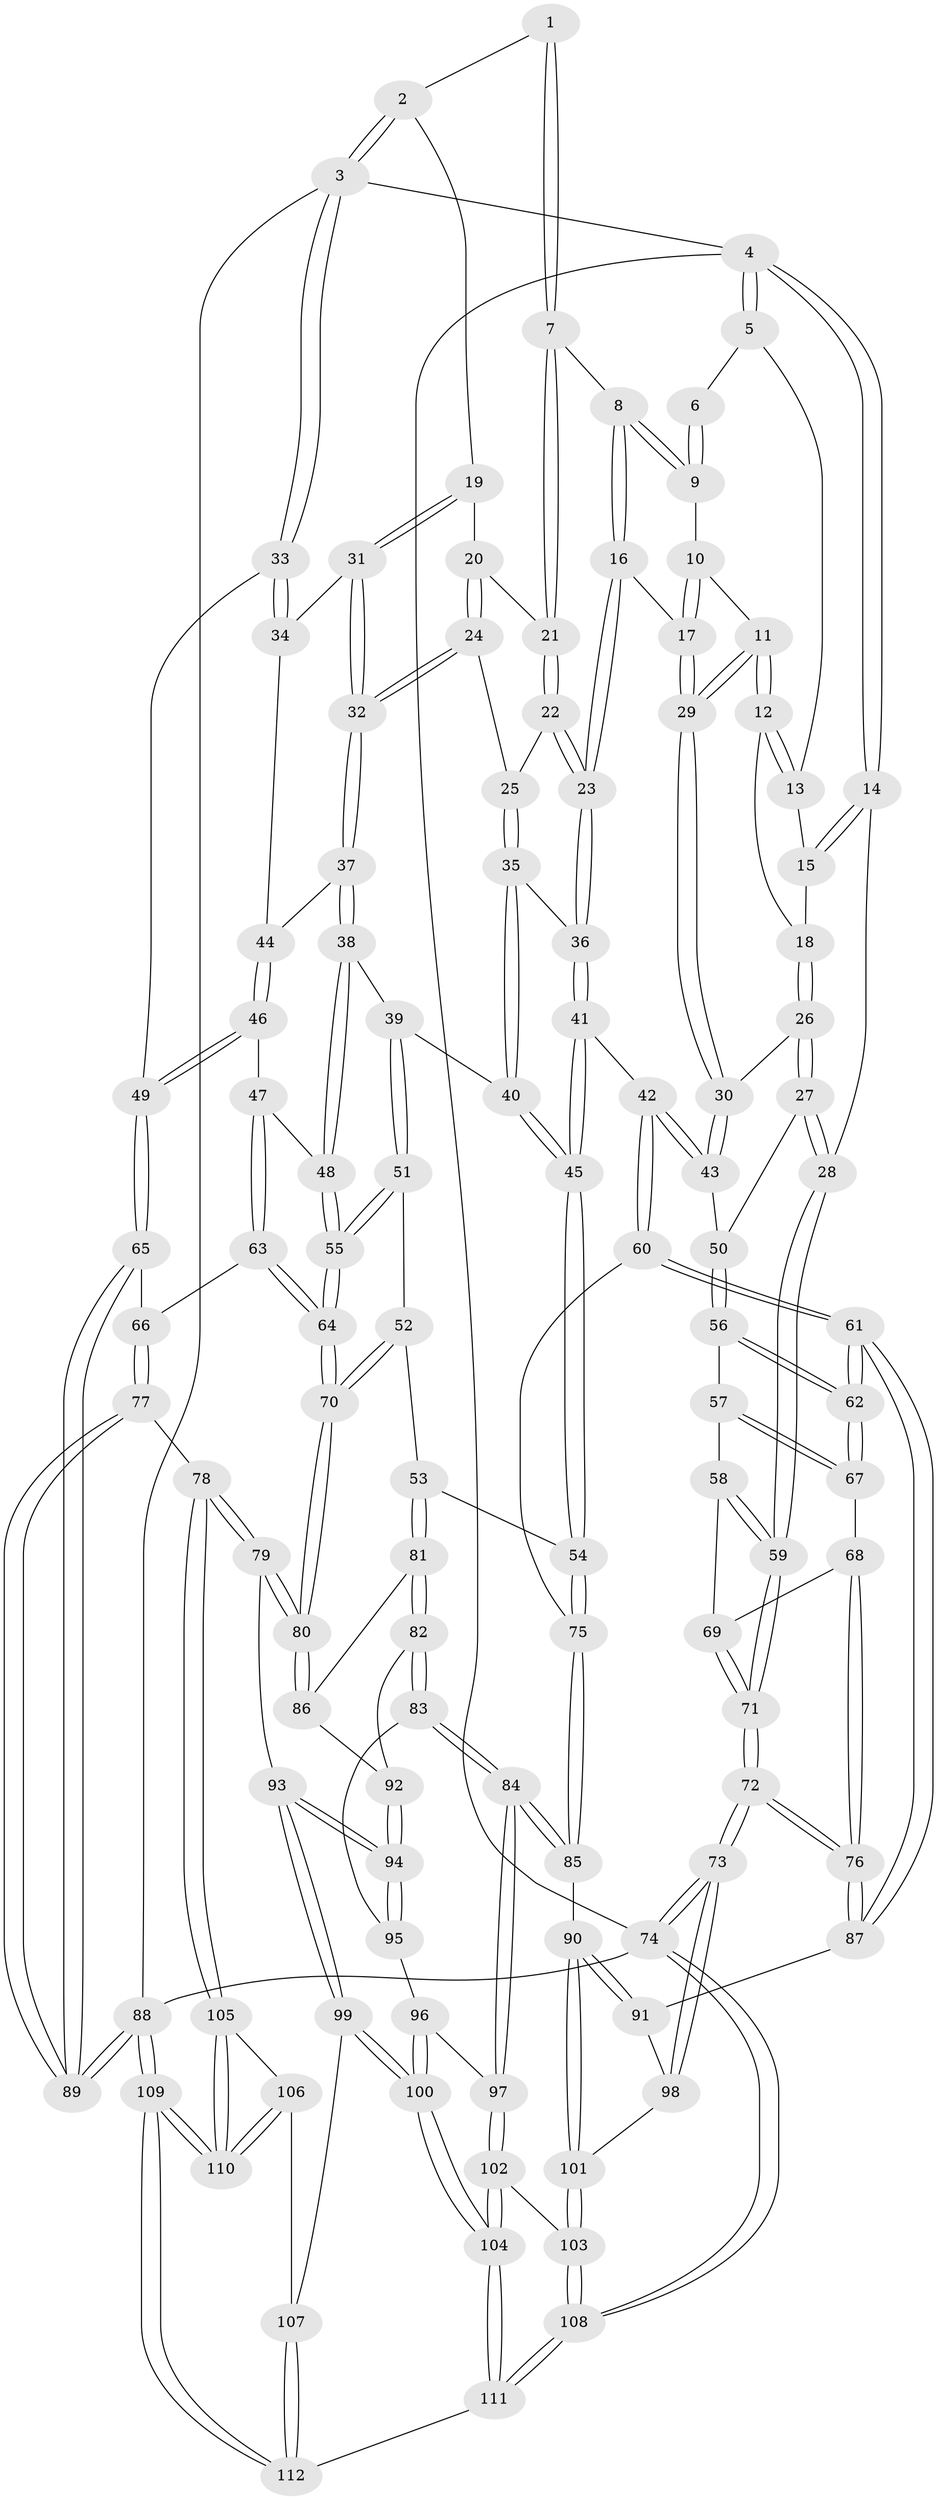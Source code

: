 // Generated by graph-tools (version 1.1) at 2025/38/03/09/25 02:38:23]
// undirected, 112 vertices, 277 edges
graph export_dot {
graph [start="1"]
  node [color=gray90,style=filled];
  1 [pos="+0.6294663356229311+0"];
  2 [pos="+0.7909641924185753+0"];
  3 [pos="+1+0"];
  4 [pos="+0+0"];
  5 [pos="+0.25478875830049763+0"];
  6 [pos="+0.3373858323635735+0"];
  7 [pos="+0.50488694931116+0.08179651821583787"];
  8 [pos="+0.41808311924647434+0.047679941268959664"];
  9 [pos="+0.37598361152953924+0"];
  10 [pos="+0.33595608061048804+0.06488411634558172"];
  11 [pos="+0.2555967901475344+0.11902764809084333"];
  12 [pos="+0.23163151239511728+0.03658773976943144"];
  13 [pos="+0.24503971299777424+0"];
  14 [pos="+0+0.03984576693787688"];
  15 [pos="+0.08314032928058827+0.05903037952604681"];
  16 [pos="+0.38938142827095046+0.14733119412327858"];
  17 [pos="+0.3465801853122761+0.15851379803470414"];
  18 [pos="+0.11322554986697932+0.11707086309168287"];
  19 [pos="+0.7717208159868376+0"];
  20 [pos="+0.6001877965947908+0.08415394495936118"];
  21 [pos="+0.5160099967272074+0.09922930739611828"];
  22 [pos="+0.508115841532212+0.13779639334431407"];
  23 [pos="+0.4553136275072052+0.18687594763310644"];
  24 [pos="+0.5910363742278013+0.17769819889242564"];
  25 [pos="+0.5828232419997474+0.18074883237038986"];
  26 [pos="+0.11329808453529876+0.1246966333566182"];
  27 [pos="+0+0.24936915377740096"];
  28 [pos="+0+0.23293987959291843"];
  29 [pos="+0.26894726142857417+0.1935165935906632"];
  30 [pos="+0.244118759544064+0.23840680885243767"];
  31 [pos="+0.7743647599663381+0"];
  32 [pos="+0.709742786987534+0.20955046507410438"];
  33 [pos="+1+0.05524418054090411"];
  34 [pos="+0.9083088140063182+0.1599852060606454"];
  35 [pos="+0.5528640487366535+0.23324703869865135"];
  36 [pos="+0.4602010034606143+0.20649027930564925"];
  37 [pos="+0.7141690731126091+0.23220998131272105"];
  38 [pos="+0.6928524367963653+0.2951018172996498"];
  39 [pos="+0.689069537923392+0.2983387864297551"];
  40 [pos="+0.5711302635670421+0.28807192424280653"];
  41 [pos="+0.40392537560303654+0.41270827080030437"];
  42 [pos="+0.30700184247214973+0.3827166480716108"];
  43 [pos="+0.23343405808918982+0.32674247417325386"];
  44 [pos="+0.9018586545026605+0.25240464288989845"];
  45 [pos="+0.4147681027571091+0.42087813368974497"];
  46 [pos="+0.9551913887603094+0.35331061304023453"];
  47 [pos="+0.9207802966566498+0.37468849116661185"];
  48 [pos="+0.8284035162592586+0.38148816352097864"];
  49 [pos="+1+0.39423717407389286"];
  50 [pos="+0.17687680851055215+0.339536727460125"];
  51 [pos="+0.6589550116627708+0.40141631765942853"];
  52 [pos="+0.5565795736935343+0.4484570032169382"];
  53 [pos="+0.4448707304488107+0.457308791043544"];
  54 [pos="+0.43379900216877404+0.44878253469014573"];
  55 [pos="+0.7356188454883685+0.4791956718637685"];
  56 [pos="+0.12305539786722873+0.4210040887257936"];
  57 [pos="+0.06696462106826984+0.4593557598581137"];
  58 [pos="+0.048644529779492775+0.46631937289252956"];
  59 [pos="+0+0.4042276385123577"];
  60 [pos="+0.19818183275946452+0.5969741099244456"];
  61 [pos="+0.1647121296332569+0.6148208298907568"];
  62 [pos="+0.15961591530623295+0.6089540892055064"];
  63 [pos="+0.8713482837694525+0.5073220805733966"];
  64 [pos="+0.7484132929753229+0.5886573157664169"];
  65 [pos="+1+0.5163040173454584"];
  66 [pos="+0.9510242256321124+0.5731931408470565"];
  67 [pos="+0.10791957977615733+0.5808612472268196"];
  68 [pos="+0.040008371886859184+0.5644671437352059"];
  69 [pos="+0.03083747825149578+0.5599423460621796"];
  70 [pos="+0.7400717930047935+0.6115247647452535"];
  71 [pos="+0+0.6512536577632971"];
  72 [pos="+0+0.9767257262181025"];
  73 [pos="+0+1"];
  74 [pos="+0+1"];
  75 [pos="+0.31263401649313616+0.6203485128351316"];
  76 [pos="+0.04681693199981917+0.7085054759785139"];
  77 [pos="+0.825756231693006+0.731644175702854"];
  78 [pos="+0.8028518700664897+0.7263980111134118"];
  79 [pos="+0.77053404921468+0.7003951220155717"];
  80 [pos="+0.7380315950094206+0.6290418270014697"];
  81 [pos="+0.48026838377872094+0.5503164161763322"];
  82 [pos="+0.4601340831157976+0.653741406765993"];
  83 [pos="+0.4574455914001446+0.6602960845405181"];
  84 [pos="+0.3663461599886245+0.7254589695218671"];
  85 [pos="+0.3473988871424805+0.7177570775148056"];
  86 [pos="+0.624837944495887+0.6231758435469413"];
  87 [pos="+0.15425355454277587+0.6551580633322097"];
  88 [pos="+1+1"];
  89 [pos="+1+1"];
  90 [pos="+0.2640115536187817+0.7426378000674047"];
  91 [pos="+0.16284823123473005+0.6673770358003864"];
  92 [pos="+0.5712860448536873+0.6809465410642085"];
  93 [pos="+0.5905085834924914+0.7965918034985571"];
  94 [pos="+0.5570899301386385+0.7376815762842347"];
  95 [pos="+0.4957240691448977+0.7100306323120064"];
  96 [pos="+0.4846973520419358+0.7609205526278282"];
  97 [pos="+0.38034893974022504+0.7621109675000464"];
  98 [pos="+0.15899626024546684+0.7715559278275284"];
  99 [pos="+0.5506991400259663+0.8699902114299429"];
  100 [pos="+0.5427701797762983+0.8729251483489568"];
  101 [pos="+0.23627136623455952+0.8183297936944346"];
  102 [pos="+0.3997880544981352+0.8669098754079135"];
  103 [pos="+0.2348566910491304+0.8753940737933635"];
  104 [pos="+0.45934721324703914+0.9241325378310721"];
  105 [pos="+0.79291557281653+0.7499664828647515"];
  106 [pos="+0.6376420702978819+0.9130852420820912"];
  107 [pos="+0.615010757334941+0.9045862296928863"];
  108 [pos="+0+1"];
  109 [pos="+0.8848301908667636+1"];
  110 [pos="+0.7346821349947904+0.99260587641411"];
  111 [pos="+0.4152338301089638+1"];
  112 [pos="+0.5742457465093487+1"];
  1 -- 2;
  1 -- 7;
  1 -- 7;
  2 -- 3;
  2 -- 3;
  2 -- 19;
  3 -- 4;
  3 -- 33;
  3 -- 33;
  3 -- 88;
  4 -- 5;
  4 -- 5;
  4 -- 14;
  4 -- 14;
  4 -- 74;
  5 -- 6;
  5 -- 13;
  6 -- 9;
  6 -- 9;
  7 -- 8;
  7 -- 21;
  7 -- 21;
  8 -- 9;
  8 -- 9;
  8 -- 16;
  8 -- 16;
  9 -- 10;
  10 -- 11;
  10 -- 17;
  10 -- 17;
  11 -- 12;
  11 -- 12;
  11 -- 29;
  11 -- 29;
  12 -- 13;
  12 -- 13;
  12 -- 18;
  13 -- 15;
  14 -- 15;
  14 -- 15;
  14 -- 28;
  15 -- 18;
  16 -- 17;
  16 -- 23;
  16 -- 23;
  17 -- 29;
  17 -- 29;
  18 -- 26;
  18 -- 26;
  19 -- 20;
  19 -- 31;
  19 -- 31;
  20 -- 21;
  20 -- 24;
  20 -- 24;
  21 -- 22;
  21 -- 22;
  22 -- 23;
  22 -- 23;
  22 -- 25;
  23 -- 36;
  23 -- 36;
  24 -- 25;
  24 -- 32;
  24 -- 32;
  25 -- 35;
  25 -- 35;
  26 -- 27;
  26 -- 27;
  26 -- 30;
  27 -- 28;
  27 -- 28;
  27 -- 50;
  28 -- 59;
  28 -- 59;
  29 -- 30;
  29 -- 30;
  30 -- 43;
  30 -- 43;
  31 -- 32;
  31 -- 32;
  31 -- 34;
  32 -- 37;
  32 -- 37;
  33 -- 34;
  33 -- 34;
  33 -- 49;
  34 -- 44;
  35 -- 36;
  35 -- 40;
  35 -- 40;
  36 -- 41;
  36 -- 41;
  37 -- 38;
  37 -- 38;
  37 -- 44;
  38 -- 39;
  38 -- 48;
  38 -- 48;
  39 -- 40;
  39 -- 51;
  39 -- 51;
  40 -- 45;
  40 -- 45;
  41 -- 42;
  41 -- 45;
  41 -- 45;
  42 -- 43;
  42 -- 43;
  42 -- 60;
  42 -- 60;
  43 -- 50;
  44 -- 46;
  44 -- 46;
  45 -- 54;
  45 -- 54;
  46 -- 47;
  46 -- 49;
  46 -- 49;
  47 -- 48;
  47 -- 63;
  47 -- 63;
  48 -- 55;
  48 -- 55;
  49 -- 65;
  49 -- 65;
  50 -- 56;
  50 -- 56;
  51 -- 52;
  51 -- 55;
  51 -- 55;
  52 -- 53;
  52 -- 70;
  52 -- 70;
  53 -- 54;
  53 -- 81;
  53 -- 81;
  54 -- 75;
  54 -- 75;
  55 -- 64;
  55 -- 64;
  56 -- 57;
  56 -- 62;
  56 -- 62;
  57 -- 58;
  57 -- 67;
  57 -- 67;
  58 -- 59;
  58 -- 59;
  58 -- 69;
  59 -- 71;
  59 -- 71;
  60 -- 61;
  60 -- 61;
  60 -- 75;
  61 -- 62;
  61 -- 62;
  61 -- 87;
  61 -- 87;
  62 -- 67;
  62 -- 67;
  63 -- 64;
  63 -- 64;
  63 -- 66;
  64 -- 70;
  64 -- 70;
  65 -- 66;
  65 -- 89;
  65 -- 89;
  66 -- 77;
  66 -- 77;
  67 -- 68;
  68 -- 69;
  68 -- 76;
  68 -- 76;
  69 -- 71;
  69 -- 71;
  70 -- 80;
  70 -- 80;
  71 -- 72;
  71 -- 72;
  72 -- 73;
  72 -- 73;
  72 -- 76;
  72 -- 76;
  73 -- 74;
  73 -- 74;
  73 -- 98;
  73 -- 98;
  74 -- 108;
  74 -- 108;
  74 -- 88;
  75 -- 85;
  75 -- 85;
  76 -- 87;
  76 -- 87;
  77 -- 78;
  77 -- 89;
  77 -- 89;
  78 -- 79;
  78 -- 79;
  78 -- 105;
  78 -- 105;
  79 -- 80;
  79 -- 80;
  79 -- 93;
  80 -- 86;
  80 -- 86;
  81 -- 82;
  81 -- 82;
  81 -- 86;
  82 -- 83;
  82 -- 83;
  82 -- 92;
  83 -- 84;
  83 -- 84;
  83 -- 95;
  84 -- 85;
  84 -- 85;
  84 -- 97;
  84 -- 97;
  85 -- 90;
  86 -- 92;
  87 -- 91;
  88 -- 89;
  88 -- 89;
  88 -- 109;
  88 -- 109;
  90 -- 91;
  90 -- 91;
  90 -- 101;
  90 -- 101;
  91 -- 98;
  92 -- 94;
  92 -- 94;
  93 -- 94;
  93 -- 94;
  93 -- 99;
  93 -- 99;
  94 -- 95;
  94 -- 95;
  95 -- 96;
  96 -- 97;
  96 -- 100;
  96 -- 100;
  97 -- 102;
  97 -- 102;
  98 -- 101;
  99 -- 100;
  99 -- 100;
  99 -- 107;
  100 -- 104;
  100 -- 104;
  101 -- 103;
  101 -- 103;
  102 -- 103;
  102 -- 104;
  102 -- 104;
  103 -- 108;
  103 -- 108;
  104 -- 111;
  104 -- 111;
  105 -- 106;
  105 -- 110;
  105 -- 110;
  106 -- 107;
  106 -- 110;
  106 -- 110;
  107 -- 112;
  107 -- 112;
  108 -- 111;
  108 -- 111;
  109 -- 110;
  109 -- 110;
  109 -- 112;
  109 -- 112;
  111 -- 112;
}
